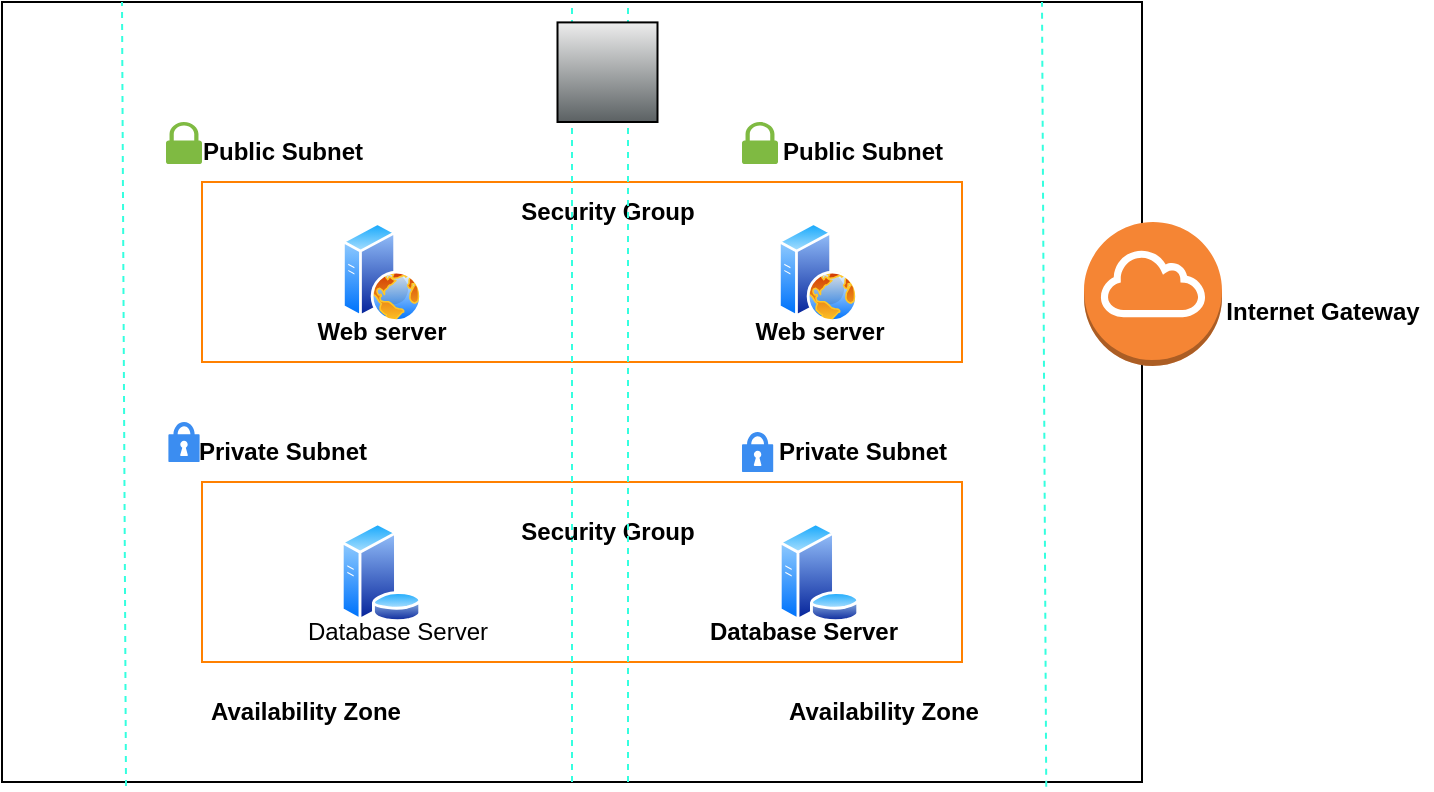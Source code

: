 <mxfile version="26.2.14">
  <diagram name="Page-1" id="cSDTEN2MC19EOd4bWqwW">
    <mxGraphModel dx="764" dy="450" grid="1" gridSize="10" guides="1" tooltips="1" connect="1" arrows="1" fold="1" page="1" pageScale="1" pageWidth="827" pageHeight="1169" math="0" shadow="0">
      <root>
        <mxCell id="0" />
        <mxCell id="1" parent="0" />
        <mxCell id="WYlaQRWGadYeezLcvHYS-1" value="" style="rounded=0;whiteSpace=wrap;html=1;" vertex="1" parent="1">
          <mxGeometry x="100" y="20" width="570" height="390" as="geometry" />
        </mxCell>
        <mxCell id="WYlaQRWGadYeezLcvHYS-2" value="" style="rounded=0;whiteSpace=wrap;html=1;strokeColor=#FF8000;" vertex="1" parent="1">
          <mxGeometry x="200" y="110" width="380" height="90" as="geometry" />
        </mxCell>
        <mxCell id="WYlaQRWGadYeezLcvHYS-3" value="" style="rounded=0;whiteSpace=wrap;html=1;strokeColor=#FF8000;" vertex="1" parent="1">
          <mxGeometry x="200" y="260" width="380" height="90" as="geometry" />
        </mxCell>
        <mxCell id="WYlaQRWGadYeezLcvHYS-4" value="Public Subnet" style="text;html=1;align=center;verticalAlign=middle;resizable=0;points=[];autosize=1;strokeColor=none;fillColor=none;fontStyle=1" vertex="1" parent="1">
          <mxGeometry x="190" y="80" width="100" height="30" as="geometry" />
        </mxCell>
        <mxCell id="WYlaQRWGadYeezLcvHYS-6" value="Public Subnet" style="text;html=1;align=center;verticalAlign=middle;resizable=0;points=[];autosize=1;strokeColor=none;fillColor=none;fontStyle=1" vertex="1" parent="1">
          <mxGeometry x="480" y="80" width="100" height="30" as="geometry" />
        </mxCell>
        <mxCell id="WYlaQRWGadYeezLcvHYS-7" value="Private Subnet" style="text;html=1;align=center;verticalAlign=middle;resizable=0;points=[];autosize=1;strokeColor=none;fillColor=none;fontStyle=1" vertex="1" parent="1">
          <mxGeometry x="190" y="230" width="100" height="30" as="geometry" />
        </mxCell>
        <mxCell id="WYlaQRWGadYeezLcvHYS-8" value="Private Subnet" style="text;html=1;align=center;verticalAlign=middle;resizable=0;points=[];autosize=1;strokeColor=none;fillColor=none;fontStyle=1" vertex="1" parent="1">
          <mxGeometry x="480" y="230" width="100" height="30" as="geometry" />
        </mxCell>
        <mxCell id="WYlaQRWGadYeezLcvHYS-9" value="" style="sketch=0;pointerEvents=1;shadow=0;dashed=0;html=1;strokeColor=none;labelPosition=center;verticalLabelPosition=bottom;verticalAlign=top;outlineConnect=0;align=center;shape=mxgraph.office.security.lock_protected;fillColor=#7FBA42;" vertex="1" parent="1">
          <mxGeometry x="182" y="80" width="18" height="21" as="geometry" />
        </mxCell>
        <mxCell id="WYlaQRWGadYeezLcvHYS-10" value="" style="sketch=0;pointerEvents=1;shadow=0;dashed=0;html=1;strokeColor=none;labelPosition=center;verticalLabelPosition=bottom;verticalAlign=top;outlineConnect=0;align=center;shape=mxgraph.office.security.lock_protected;fillColor=#7FBA42;" vertex="1" parent="1">
          <mxGeometry x="470" y="80" width="18" height="21" as="geometry" />
        </mxCell>
        <mxCell id="WYlaQRWGadYeezLcvHYS-13" value="" style="sketch=0;html=1;aspect=fixed;strokeColor=none;shadow=0;fillColor=#3B8DF1;verticalAlign=top;labelPosition=center;verticalLabelPosition=bottom;shape=mxgraph.gcp2.lock" vertex="1" parent="1">
          <mxGeometry x="183.2" y="230" width="15.6" height="20" as="geometry" />
        </mxCell>
        <mxCell id="WYlaQRWGadYeezLcvHYS-14" value="" style="sketch=0;html=1;aspect=fixed;strokeColor=none;shadow=0;fillColor=#3B8DF1;verticalAlign=top;labelPosition=center;verticalLabelPosition=bottom;shape=mxgraph.gcp2.lock" vertex="1" parent="1">
          <mxGeometry x="470" y="235" width="15.6" height="20" as="geometry" />
        </mxCell>
        <mxCell id="WYlaQRWGadYeezLcvHYS-15" value="" style="image;aspect=fixed;perimeter=ellipsePerimeter;html=1;align=center;shadow=0;dashed=0;spacingTop=3;image=img/lib/active_directory/web_server.svg;" vertex="1" parent="1">
          <mxGeometry x="270" y="130" width="40" height="50" as="geometry" />
        </mxCell>
        <mxCell id="WYlaQRWGadYeezLcvHYS-16" value="" style="image;aspect=fixed;perimeter=ellipsePerimeter;html=1;align=center;shadow=0;dashed=0;spacingTop=3;image=img/lib/active_directory/web_server.svg;" vertex="1" parent="1">
          <mxGeometry x="488" y="130" width="40" height="50" as="geometry" />
        </mxCell>
        <mxCell id="WYlaQRWGadYeezLcvHYS-17" value="" style="image;aspect=fixed;perimeter=ellipsePerimeter;html=1;align=center;shadow=0;dashed=0;spacingTop=3;image=img/lib/active_directory/database_server.svg;" vertex="1" parent="1">
          <mxGeometry x="269" y="280" width="41" height="50" as="geometry" />
        </mxCell>
        <mxCell id="WYlaQRWGadYeezLcvHYS-18" value="" style="image;aspect=fixed;perimeter=ellipsePerimeter;html=1;align=center;shadow=0;dashed=0;spacingTop=3;image=img/lib/active_directory/database_server.svg;" vertex="1" parent="1">
          <mxGeometry x="488" y="280" width="41" height="50" as="geometry" />
        </mxCell>
        <mxCell id="WYlaQRWGadYeezLcvHYS-19" value="" style="shape=image;html=1;verticalAlign=top;verticalLabelPosition=bottom;labelBackgroundColor=#ffffff;imageAspect=0;aspect=fixed;image=https://cdn0.iconfinder.com/data/icons/security-double-color-red-and-black-vol-1/52/cloud__lock__secure__protect-128.png" vertex="1" parent="1">
          <mxGeometry x="100" y="20" width="40" height="40" as="geometry" />
        </mxCell>
        <mxCell id="WYlaQRWGadYeezLcvHYS-22" value="" style="endArrow=none;dashed=1;html=1;rounded=0;" edge="1" parent="1" source="WYlaQRWGadYeezLcvHYS-2">
          <mxGeometry width="50" height="50" relative="1" as="geometry">
            <mxPoint x="320" y="250" as="sourcePoint" />
            <mxPoint x="370" y="200" as="targetPoint" />
          </mxGeometry>
        </mxCell>
        <mxCell id="WYlaQRWGadYeezLcvHYS-23" value="" style="endArrow=none;dashed=1;html=1;rounded=0;exitX=0.5;exitY=1;exitDx=0;exitDy=0;strokeColor=#35FFDF;entryX=0.5;entryY=0;entryDx=0;entryDy=0;" edge="1" parent="1" source="WYlaQRWGadYeezLcvHYS-1" target="WYlaQRWGadYeezLcvHYS-1">
          <mxGeometry width="50" height="50" relative="1" as="geometry">
            <mxPoint x="390.5" y="411" as="sourcePoint" />
            <mxPoint x="389.5" y="60" as="targetPoint" />
          </mxGeometry>
        </mxCell>
        <mxCell id="WYlaQRWGadYeezLcvHYS-24" value="" style="endArrow=none;dashed=1;html=1;rounded=0;exitX=0.916;exitY=1.006;exitDx=0;exitDy=0;exitPerimeter=0;strokeColor=#35FFDF;" edge="1" parent="1" source="WYlaQRWGadYeezLcvHYS-1">
          <mxGeometry width="50" height="50" relative="1" as="geometry">
            <mxPoint x="621" y="371" as="sourcePoint" />
            <mxPoint x="620" y="20" as="targetPoint" />
          </mxGeometry>
        </mxCell>
        <mxCell id="WYlaQRWGadYeezLcvHYS-25" value="" style="endArrow=none;dashed=1;html=1;rounded=0;exitX=0.081;exitY=0.999;exitDx=0;exitDy=0;exitPerimeter=0;strokeColor=#35FFDF;" edge="1" parent="1" target="WYlaQRWGadYeezLcvHYS-1">
          <mxGeometry width="50" height="50" relative="1" as="geometry">
            <mxPoint x="421" y="410.5" as="sourcePoint" />
            <mxPoint x="420" y="59.5" as="targetPoint" />
          </mxGeometry>
        </mxCell>
        <mxCell id="WYlaQRWGadYeezLcvHYS-27" value="Web server" style="text;html=1;align=center;verticalAlign=middle;whiteSpace=wrap;rounded=0;fontStyle=1" vertex="1" parent="1">
          <mxGeometry x="244.5" y="170" width="90" height="30" as="geometry" />
        </mxCell>
        <mxCell id="WYlaQRWGadYeezLcvHYS-28" value="Web server" style="text;html=1;align=center;verticalAlign=middle;whiteSpace=wrap;rounded=0;fontStyle=1" vertex="1" parent="1">
          <mxGeometry x="463.5" y="170" width="90" height="30" as="geometry" />
        </mxCell>
        <mxCell id="WYlaQRWGadYeezLcvHYS-29" value="Database Server" style="text;html=1;align=center;verticalAlign=middle;whiteSpace=wrap;rounded=0;" vertex="1" parent="1">
          <mxGeometry x="244.5" y="320" width="105.5" height="30" as="geometry" />
        </mxCell>
        <mxCell id="WYlaQRWGadYeezLcvHYS-30" value="Database Server" style="text;html=1;align=center;verticalAlign=middle;whiteSpace=wrap;rounded=0;fontStyle=1" vertex="1" parent="1">
          <mxGeometry x="448" y="320" width="105.5" height="30" as="geometry" />
        </mxCell>
        <mxCell id="WYlaQRWGadYeezLcvHYS-31" value="Availability&lt;span style=&quot;color: rgba(0, 0, 0, 0); font-family: monospace; font-size: 0px; text-align: start; text-wrap-mode: nowrap;&quot;&gt;%3CmxGraphModel%3E%3Croot%3E%3CmxCell%20id%3D%220%22%2F%3E%3CmxCell%20id%3D%221%22%20parent%3D%220%22%2F%3E%3CmxCell%20id%3D%222%22%20value%3D%22Database%20Server%22%20style%3D%22text%3Bhtml%3D1%3Balign%3Dcenter%3BverticalAlign%3Dmiddle%3BwhiteSpace%3Dwrap%3Brounded%3D0%3B%22%20vertex%3D%221%22%20parent%3D%221%22%3E%3CmxGeometry%20x%3D%22448%22%20y%3D%22320%22%20width%3D%22105.5%22%20height%3D%2230%22%20as%3D%22geometry%22%2F%3E%3C%2FmxCell%3E%3C%2Froot%3E%3C%2FmxGraphModel%3E&lt;/span&gt;&amp;nbsp;Zone&lt;span style=&quot;color: rgba(0, 0, 0, 0); font-family: monospace; font-size: 0px; text-align: start; text-wrap-mode: nowrap;&quot;&gt;%3CmxGraphModel%3E%3Croot%3E%3CmxCell%20id%3D%220%22%2F%3E%3CmxCell%20id%3D%221%22%20parent%3D%220%22%2F%3E%3CmxCell%20id%3D%222%22%20value%3D%22Database%20Server%22%20style%3D%22text%3Bhtml%3D1%3Balign%3Dcenter%3BverticalAlign%3Dmiddle%3BwhiteSpace%3Dwrap%3Brounded%3D0%3B%22%20vertex%3D%221%22%20parent%3D%221%22%3E%3CmxGeometry%20x%3D%22448%22%20y%3D%22320%22%20width%3D%22105.5%22%20height%3D%2230%22%20as%3D%22geometry%22%2F%3E%3C%2FmxCell%3E%3C%2Froot%3E%3C%2FmxGraphModel%3E&lt;/span&gt;" style="text;html=1;align=center;verticalAlign=middle;whiteSpace=wrap;rounded=0;fontStyle=1" vertex="1" parent="1">
          <mxGeometry x="198.8" y="360" width="105.5" height="30" as="geometry" />
        </mxCell>
        <mxCell id="WYlaQRWGadYeezLcvHYS-32" value="Availability&lt;span style=&quot;color: rgba(0, 0, 0, 0); font-family: monospace; font-size: 0px; text-align: start; text-wrap-mode: nowrap;&quot;&gt;%3CmxGraphModel%3E%3Croot%3E%3CmxCell%20id%3D%220%22%2F%3E%3CmxCell%20id%3D%221%22%20parent%3D%220%22%2F%3E%3CmxCell%20id%3D%222%22%20value%3D%22Database%20Server%22%20style%3D%22text%3Bhtml%3D1%3Balign%3Dcenter%3BverticalAlign%3Dmiddle%3BwhiteSpace%3Dwrap%3Brounded%3D0%3B%22%20vertex%3D%221%22%20parent%3D%221%22%3E%3CmxGeometry%20x%3D%22448%22%20y%3D%22320%22%20width%3D%22105.5%22%20height%3D%2230%22%20as%3D%22geometry%22%2F%3E%3C%2FmxCell%3E%3C%2Froot%3E%3C%2FmxGraphModel%3E&lt;/span&gt;&amp;nbsp;Zone&lt;span style=&quot;color: rgba(0, 0, 0, 0); font-family: monospace; font-size: 0px; text-align: start; text-wrap-mode: nowrap;&quot;&gt;%3CmxGraphModel%3E%3Croot%3E%3CmxCell%20id%3D%220%22%2F%3E%3CmxCell%20id%3D%221%22%20parent%3D%220%22%2F%3E%3CmxCell%20id%3D%222%22%20value%3D%22Database%20Server%22%20style%3D%22text%3Bhtml%3D1%3Balign%3Dcenter%3BverticalAlign%3Dmiddle%3BwhiteSpace%3Dwrap%3Brounded%3D0%3B%22%20vertex%3D%221%22%20parent%3D%221%22%3E%3CmxGeometry%20x%3D%22448%22%20y%3D%22320%22%20width%3D%22105.5%22%20height%3D%2230%22%20as%3D%22geometry%22%2F%3E%3C%2FmxCell%3E%3C%2Froot%3E%3C%2FmxGraphModel%3E&lt;/span&gt;" style="text;html=1;align=center;verticalAlign=middle;whiteSpace=wrap;rounded=0;fontStyle=1" vertex="1" parent="1">
          <mxGeometry x="488" y="360" width="105.5" height="30" as="geometry" />
        </mxCell>
        <mxCell id="WYlaQRWGadYeezLcvHYS-33" value="&lt;div&gt;Security Group&lt;/div&gt;" style="text;html=1;align=center;verticalAlign=middle;whiteSpace=wrap;rounded=0;fontStyle=1" vertex="1" parent="1">
          <mxGeometry x="350" y="270" width="105.5" height="30" as="geometry" />
        </mxCell>
        <mxCell id="WYlaQRWGadYeezLcvHYS-34" value="&lt;div&gt;Security Group&lt;/div&gt;" style="text;html=1;align=center;verticalAlign=middle;whiteSpace=wrap;rounded=0;fontStyle=1" vertex="1" parent="1">
          <mxGeometry x="350" y="110" width="105.5" height="30" as="geometry" />
        </mxCell>
        <mxCell id="WYlaQRWGadYeezLcvHYS-35" value="" style="endArrow=none;dashed=1;html=1;rounded=0;exitX=0.5;exitY=1;exitDx=0;exitDy=0;strokeColor=#35FFDF;entryX=0.5;entryY=0;entryDx=0;entryDy=0;" edge="1" parent="1">
          <mxGeometry width="50" height="50" relative="1" as="geometry">
            <mxPoint x="413" y="410" as="sourcePoint" />
            <mxPoint x="413" y="20" as="targetPoint" />
          </mxGeometry>
        </mxCell>
        <mxCell id="WYlaQRWGadYeezLcvHYS-36" value="" style="endArrow=none;dashed=1;html=1;rounded=0;exitX=0.916;exitY=1.006;exitDx=0;exitDy=0;exitPerimeter=0;strokeColor=#35FFDF;" edge="1" parent="1">
          <mxGeometry width="50" height="50" relative="1" as="geometry">
            <mxPoint x="162" y="412" as="sourcePoint" />
            <mxPoint x="160" y="20" as="targetPoint" />
          </mxGeometry>
        </mxCell>
        <mxCell id="WYlaQRWGadYeezLcvHYS-37" value="" style="shape=mxgraph.networks2.icon;aspect=fixed;fillColor=#EDEDED;strokeColor=#000000;gradientColor=#5B6163;network2IconShadow=1;network2bgFillColor=none;network2Icon=mxgraph.networks2.big_data;network2IconXOffset=-0.0;network2IconYOffset=0.002;network2IconW=1;network2IconH= 0.996;" vertex="1" parent="1">
          <mxGeometry x="377.75" y="30.2" width="50" height="49.8" as="geometry" />
        </mxCell>
        <mxCell id="WYlaQRWGadYeezLcvHYS-41" value="Internet Gateway" style="text;html=1;align=center;verticalAlign=middle;resizable=0;points=[];autosize=1;strokeColor=none;fillColor=none;fontStyle=1" vertex="1" parent="1">
          <mxGeometry x="705" y="160" width="110" height="30" as="geometry" />
        </mxCell>
        <mxCell id="WYlaQRWGadYeezLcvHYS-42" value="" style="outlineConnect=0;dashed=0;verticalLabelPosition=bottom;verticalAlign=top;align=center;html=1;shape=mxgraph.aws3.internet_gateway;fillColor=#F58534;gradientColor=none;" vertex="1" parent="1">
          <mxGeometry x="641" y="130" width="69" height="72" as="geometry" />
        </mxCell>
      </root>
    </mxGraphModel>
  </diagram>
</mxfile>
